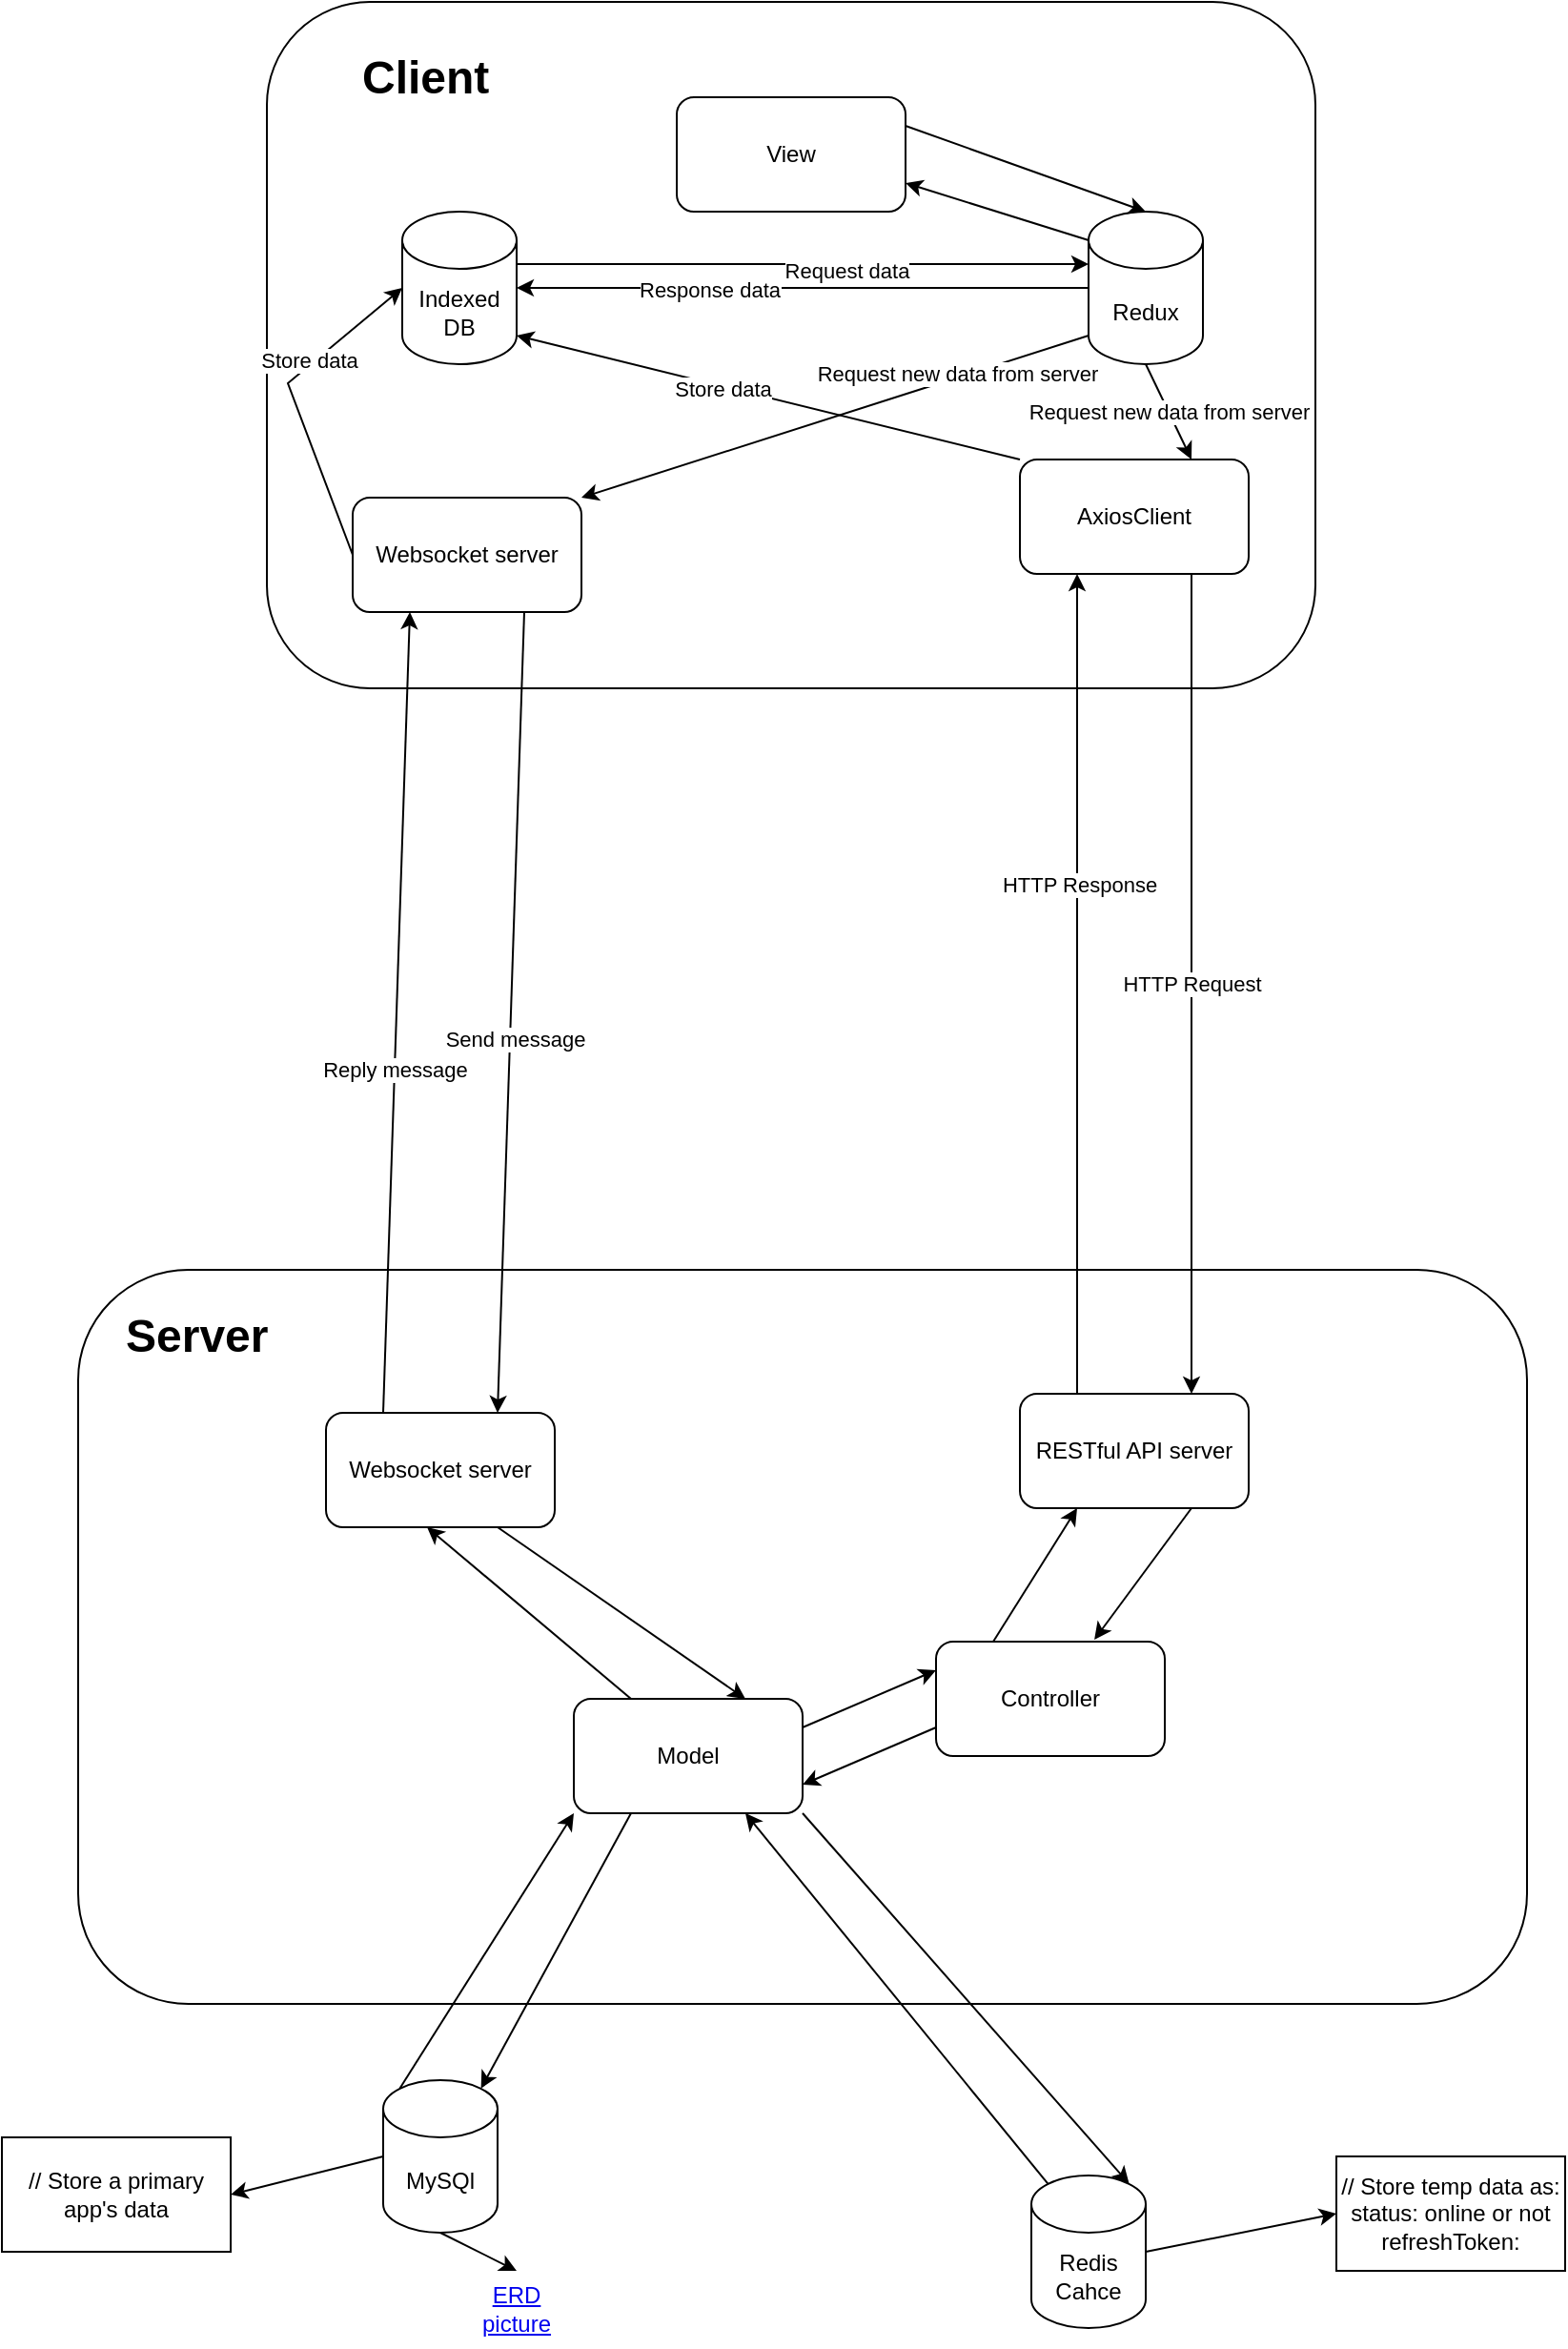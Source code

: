 <mxfile version="20.3.0" type="github">
  <diagram id="a7nS-2-eTZw8AXvaWi5-" name="Page-1">
    <mxGraphModel dx="1422" dy="1961" grid="1" gridSize="10" guides="1" tooltips="1" connect="1" arrows="1" fold="1" page="1" pageScale="1" pageWidth="827" pageHeight="1169" math="0" shadow="0">
      <root>
        <mxCell id="0" />
        <mxCell id="1" parent="0" />
        <mxCell id="jw04TF_Y39lqMl5QUkGy-3" value="MySQl" style="shape=cylinder3;whiteSpace=wrap;html=1;boundedLbl=1;backgroundOutline=1;size=15;" vertex="1" parent="1">
          <mxGeometry x="200" y="1010" width="60" height="80" as="geometry" />
        </mxCell>
        <mxCell id="jw04TF_Y39lqMl5QUkGy-4" value="Redis&lt;br&gt;Cahce" style="shape=cylinder3;whiteSpace=wrap;html=1;boundedLbl=1;backgroundOutline=1;size=15;" vertex="1" parent="1">
          <mxGeometry x="540" y="1060" width="60" height="80" as="geometry" />
        </mxCell>
        <mxCell id="jw04TF_Y39lqMl5QUkGy-9" value="// Store temp data as:&lt;br&gt;status: online or not&lt;br&gt;refreshToken:" style="rounded=0;whiteSpace=wrap;html=1;" vertex="1" parent="1">
          <mxGeometry x="700" y="1050" width="120" height="60" as="geometry" />
        </mxCell>
        <mxCell id="jw04TF_Y39lqMl5QUkGy-10" value="" style="endArrow=classic;html=1;rounded=0;entryX=0;entryY=0.5;entryDx=0;entryDy=0;exitX=1;exitY=0.5;exitDx=0;exitDy=0;exitPerimeter=0;" edge="1" parent="1" source="jw04TF_Y39lqMl5QUkGy-4" target="jw04TF_Y39lqMl5QUkGy-9">
          <mxGeometry width="50" height="50" relative="1" as="geometry">
            <mxPoint x="570" y="820" as="sourcePoint" />
            <mxPoint x="440" y="640" as="targetPoint" />
          </mxGeometry>
        </mxCell>
        <mxCell id="jw04TF_Y39lqMl5QUkGy-11" value="// Store a primary app&#39;s data" style="rounded=0;whiteSpace=wrap;html=1;" vertex="1" parent="1">
          <mxGeometry y="1040" width="120" height="60" as="geometry" />
        </mxCell>
        <mxCell id="jw04TF_Y39lqMl5QUkGy-12" value="" style="endArrow=classic;html=1;rounded=0;exitX=0;exitY=0.5;exitDx=0;exitDy=0;exitPerimeter=0;entryX=1;entryY=0.5;entryDx=0;entryDy=0;" edge="1" parent="1" source="jw04TF_Y39lqMl5QUkGy-3" target="jw04TF_Y39lqMl5QUkGy-11">
          <mxGeometry width="50" height="50" relative="1" as="geometry">
            <mxPoint x="390" y="690" as="sourcePoint" />
            <mxPoint x="440" y="640" as="targetPoint" />
          </mxGeometry>
        </mxCell>
        <mxCell id="jw04TF_Y39lqMl5QUkGy-14" value="" style="endArrow=classic;html=1;rounded=0;exitX=0.5;exitY=1;exitDx=0;exitDy=0;exitPerimeter=0;entryX=0.5;entryY=0;entryDx=0;entryDy=0;" edge="1" parent="1" source="jw04TF_Y39lqMl5QUkGy-3" target="jw04TF_Y39lqMl5QUkGy-17">
          <mxGeometry width="50" height="50" relative="1" as="geometry">
            <mxPoint x="390" y="890" as="sourcePoint" />
            <mxPoint x="320" y="920" as="targetPoint" />
          </mxGeometry>
        </mxCell>
        <UserObject label="ERD picture&lt;br&gt;" link="https://github.com/Caophuoclong/chatapp/blob/master/Screenshot from 2022-10-15 14-58-32.png" id="jw04TF_Y39lqMl5QUkGy-17">
          <mxCell style="text;html=1;strokeColor=none;fillColor=none;whiteSpace=wrap;align=center;verticalAlign=middle;fontColor=#0000EE;fontStyle=4;" vertex="1" parent="1">
            <mxGeometry x="240" y="1110" width="60" height="40" as="geometry" />
          </mxCell>
        </UserObject>
        <mxCell id="jw04TF_Y39lqMl5QUkGy-18" value="" style="rounded=1;whiteSpace=wrap;html=1;" vertex="1" parent="1">
          <mxGeometry x="139" y="-80" width="550" height="360" as="geometry" />
        </mxCell>
        <mxCell id="jw04TF_Y39lqMl5QUkGy-19" value="Redux" style="shape=cylinder3;whiteSpace=wrap;html=1;boundedLbl=1;backgroundOutline=1;size=15;" vertex="1" parent="1">
          <mxGeometry x="570" y="30" width="60" height="80" as="geometry" />
        </mxCell>
        <mxCell id="jw04TF_Y39lqMl5QUkGy-20" value="&lt;h1&gt;Client&lt;/h1&gt;" style="text;html=1;strokeColor=none;fillColor=none;spacing=5;spacingTop=-20;whiteSpace=wrap;overflow=hidden;rounded=0;" vertex="1" parent="1">
          <mxGeometry x="184" y="-60" width="86" height="40" as="geometry" />
        </mxCell>
        <mxCell id="jw04TF_Y39lqMl5QUkGy-21" value="View" style="rounded=1;whiteSpace=wrap;html=1;" vertex="1" parent="1">
          <mxGeometry x="354" y="-30" width="120" height="60" as="geometry" />
        </mxCell>
        <mxCell id="jw04TF_Y39lqMl5QUkGy-22" value="Indexed&lt;br&gt;DB" style="shape=cylinder3;whiteSpace=wrap;html=1;boundedLbl=1;backgroundOutline=1;size=15;" vertex="1" parent="1">
          <mxGeometry x="210" y="30" width="60" height="80" as="geometry" />
        </mxCell>
        <mxCell id="jw04TF_Y39lqMl5QUkGy-23" value="AxiosClient" style="rounded=1;whiteSpace=wrap;html=1;" vertex="1" parent="1">
          <mxGeometry x="534" y="160" width="120" height="60" as="geometry" />
        </mxCell>
        <mxCell id="jw04TF_Y39lqMl5QUkGy-30" value="Websocket server" style="rounded=1;whiteSpace=wrap;html=1;" vertex="1" parent="1">
          <mxGeometry x="184" y="180" width="120" height="60" as="geometry" />
        </mxCell>
        <mxCell id="jw04TF_Y39lqMl5QUkGy-55" value="" style="rounded=1;whiteSpace=wrap;html=1;" vertex="1" parent="1">
          <mxGeometry x="40" y="585" width="760" height="385" as="geometry" />
        </mxCell>
        <mxCell id="jw04TF_Y39lqMl5QUkGy-56" value="RESTful API server" style="rounded=1;whiteSpace=wrap;html=1;" vertex="1" parent="1">
          <mxGeometry x="534" y="650" width="120" height="60" as="geometry" />
        </mxCell>
        <mxCell id="jw04TF_Y39lqMl5QUkGy-57" value="&lt;h1&gt;Server&lt;/h1&gt;" style="text;html=1;strokeColor=none;fillColor=none;spacing=5;spacingTop=-20;whiteSpace=wrap;overflow=hidden;rounded=0;" vertex="1" parent="1">
          <mxGeometry x="60" y="600" width="90" height="30" as="geometry" />
        </mxCell>
        <mxCell id="jw04TF_Y39lqMl5QUkGy-58" value="Websocket server" style="rounded=1;whiteSpace=wrap;html=1;" vertex="1" parent="1">
          <mxGeometry x="170" y="660" width="120" height="60" as="geometry" />
        </mxCell>
        <mxCell id="jw04TF_Y39lqMl5QUkGy-59" value="Controller" style="rounded=1;whiteSpace=wrap;html=1;" vertex="1" parent="1">
          <mxGeometry x="490" y="780" width="120" height="60" as="geometry" />
        </mxCell>
        <mxCell id="jw04TF_Y39lqMl5QUkGy-60" value="Model" style="rounded=1;whiteSpace=wrap;html=1;" vertex="1" parent="1">
          <mxGeometry x="300" y="810" width="120" height="60" as="geometry" />
        </mxCell>
        <mxCell id="jw04TF_Y39lqMl5QUkGy-61" value="" style="endArrow=classic;html=1;rounded=0;exitX=0.75;exitY=1;exitDx=0;exitDy=0;entryX=0.75;entryY=0;entryDx=0;entryDy=0;" edge="1" parent="1" source="jw04TF_Y39lqMl5QUkGy-30" target="jw04TF_Y39lqMl5QUkGy-58">
          <mxGeometry width="50" height="50" relative="1" as="geometry">
            <mxPoint x="390" y="790" as="sourcePoint" />
            <mxPoint x="440" y="740" as="targetPoint" />
          </mxGeometry>
        </mxCell>
        <mxCell id="jw04TF_Y39lqMl5QUkGy-66" value="Send message" style="edgeLabel;html=1;align=center;verticalAlign=middle;resizable=0;points=[];" vertex="1" connectable="0" parent="jw04TF_Y39lqMl5QUkGy-61">
          <mxGeometry x="0.064" y="2" relative="1" as="geometry">
            <mxPoint as="offset" />
          </mxGeometry>
        </mxCell>
        <mxCell id="jw04TF_Y39lqMl5QUkGy-62" value="" style="endArrow=classic;html=1;rounded=0;exitX=0.25;exitY=0;exitDx=0;exitDy=0;entryX=0.25;entryY=1;entryDx=0;entryDy=0;" edge="1" parent="1" source="jw04TF_Y39lqMl5QUkGy-58" target="jw04TF_Y39lqMl5QUkGy-30">
          <mxGeometry width="50" height="50" relative="1" as="geometry">
            <mxPoint x="390" y="580" as="sourcePoint" />
            <mxPoint x="440" y="530" as="targetPoint" />
          </mxGeometry>
        </mxCell>
        <mxCell id="jw04TF_Y39lqMl5QUkGy-67" value="Reply message" style="edgeLabel;html=1;align=center;verticalAlign=middle;resizable=0;points=[];" vertex="1" connectable="0" parent="jw04TF_Y39lqMl5QUkGy-62">
          <mxGeometry x="-0.141" relative="1" as="geometry">
            <mxPoint as="offset" />
          </mxGeometry>
        </mxCell>
        <mxCell id="jw04TF_Y39lqMl5QUkGy-63" value="HTTP Request" style="endArrow=classic;html=1;rounded=0;entryX=0.75;entryY=0;entryDx=0;entryDy=0;exitX=0.75;exitY=1;exitDx=0;exitDy=0;" edge="1" parent="1" source="jw04TF_Y39lqMl5QUkGy-23" target="jw04TF_Y39lqMl5QUkGy-56">
          <mxGeometry width="50" height="50" relative="1" as="geometry">
            <mxPoint x="390" y="580" as="sourcePoint" />
            <mxPoint x="440" y="530" as="targetPoint" />
          </mxGeometry>
        </mxCell>
        <mxCell id="jw04TF_Y39lqMl5QUkGy-64" value="" style="endArrow=classic;html=1;rounded=0;exitX=0.25;exitY=0;exitDx=0;exitDy=0;entryX=0.25;entryY=1;entryDx=0;entryDy=0;" edge="1" parent="1" source="jw04TF_Y39lqMl5QUkGy-56" target="jw04TF_Y39lqMl5QUkGy-23">
          <mxGeometry width="50" height="50" relative="1" as="geometry">
            <mxPoint x="390" y="500" as="sourcePoint" />
            <mxPoint x="440" y="450" as="targetPoint" />
          </mxGeometry>
        </mxCell>
        <mxCell id="jw04TF_Y39lqMl5QUkGy-65" value="HTTP Response" style="edgeLabel;html=1;align=center;verticalAlign=middle;resizable=0;points=[];" vertex="1" connectable="0" parent="jw04TF_Y39lqMl5QUkGy-64">
          <mxGeometry x="0.242" y="-1" relative="1" as="geometry">
            <mxPoint as="offset" />
          </mxGeometry>
        </mxCell>
        <mxCell id="jw04TF_Y39lqMl5QUkGy-68" value="" style="endArrow=classic;html=1;rounded=0;entryX=0.25;entryY=1;entryDx=0;entryDy=0;exitX=0.25;exitY=0;exitDx=0;exitDy=0;" edge="1" parent="1" source="jw04TF_Y39lqMl5QUkGy-59" target="jw04TF_Y39lqMl5QUkGy-56">
          <mxGeometry width="50" height="50" relative="1" as="geometry">
            <mxPoint x="390" y="830" as="sourcePoint" />
            <mxPoint x="440" y="780" as="targetPoint" />
          </mxGeometry>
        </mxCell>
        <mxCell id="jw04TF_Y39lqMl5QUkGy-69" value="" style="endArrow=classic;html=1;rounded=0;entryX=0.692;entryY=-0.017;entryDx=0;entryDy=0;entryPerimeter=0;exitX=0.75;exitY=1;exitDx=0;exitDy=0;" edge="1" parent="1" source="jw04TF_Y39lqMl5QUkGy-56" target="jw04TF_Y39lqMl5QUkGy-59">
          <mxGeometry width="50" height="50" relative="1" as="geometry">
            <mxPoint x="390" y="830" as="sourcePoint" />
            <mxPoint x="440" y="780" as="targetPoint" />
          </mxGeometry>
        </mxCell>
        <mxCell id="jw04TF_Y39lqMl5QUkGy-70" value="" style="endArrow=classic;html=1;rounded=0;exitX=0.145;exitY=0;exitDx=0;exitDy=4.35;exitPerimeter=0;entryX=0;entryY=1;entryDx=0;entryDy=0;" edge="1" parent="1" source="jw04TF_Y39lqMl5QUkGy-3" target="jw04TF_Y39lqMl5QUkGy-60">
          <mxGeometry width="50" height="50" relative="1" as="geometry">
            <mxPoint x="390" y="830" as="sourcePoint" />
            <mxPoint x="440" y="780" as="targetPoint" />
          </mxGeometry>
        </mxCell>
        <mxCell id="jw04TF_Y39lqMl5QUkGy-71" value="" style="endArrow=classic;html=1;rounded=0;entryX=0.855;entryY=0;entryDx=0;entryDy=4.35;entryPerimeter=0;exitX=0.25;exitY=1;exitDx=0;exitDy=0;" edge="1" parent="1" source="jw04TF_Y39lqMl5QUkGy-60" target="jw04TF_Y39lqMl5QUkGy-3">
          <mxGeometry width="50" height="50" relative="1" as="geometry">
            <mxPoint x="390" y="830" as="sourcePoint" />
            <mxPoint x="440" y="780" as="targetPoint" />
          </mxGeometry>
        </mxCell>
        <mxCell id="jw04TF_Y39lqMl5QUkGy-72" value="" style="endArrow=classic;html=1;rounded=0;exitX=1;exitY=1;exitDx=0;exitDy=0;entryX=0.855;entryY=0;entryDx=0;entryDy=4.35;entryPerimeter=0;" edge="1" parent="1" source="jw04TF_Y39lqMl5QUkGy-60" target="jw04TF_Y39lqMl5QUkGy-4">
          <mxGeometry width="50" height="50" relative="1" as="geometry">
            <mxPoint x="390" y="830" as="sourcePoint" />
            <mxPoint x="440" y="780" as="targetPoint" />
          </mxGeometry>
        </mxCell>
        <mxCell id="jw04TF_Y39lqMl5QUkGy-73" value="" style="endArrow=classic;html=1;rounded=0;exitX=0.145;exitY=0;exitDx=0;exitDy=4.35;exitPerimeter=0;entryX=0.75;entryY=1;entryDx=0;entryDy=0;" edge="1" parent="1" source="jw04TF_Y39lqMl5QUkGy-4" target="jw04TF_Y39lqMl5QUkGy-60">
          <mxGeometry width="50" height="50" relative="1" as="geometry">
            <mxPoint x="390" y="830" as="sourcePoint" />
            <mxPoint x="440" y="780" as="targetPoint" />
          </mxGeometry>
        </mxCell>
        <mxCell id="jw04TF_Y39lqMl5QUkGy-74" value="" style="endArrow=classic;html=1;rounded=0;exitX=0.75;exitY=1;exitDx=0;exitDy=0;entryX=0.75;entryY=0;entryDx=0;entryDy=0;" edge="1" parent="1" source="jw04TF_Y39lqMl5QUkGy-58" target="jw04TF_Y39lqMl5QUkGy-60">
          <mxGeometry width="50" height="50" relative="1" as="geometry">
            <mxPoint x="390" y="830" as="sourcePoint" />
            <mxPoint x="440" y="780" as="targetPoint" />
          </mxGeometry>
        </mxCell>
        <mxCell id="jw04TF_Y39lqMl5QUkGy-75" value="" style="endArrow=classic;html=1;rounded=0;exitX=0.25;exitY=0;exitDx=0;exitDy=0;entryX=0.442;entryY=1;entryDx=0;entryDy=0;entryPerimeter=0;" edge="1" parent="1" source="jw04TF_Y39lqMl5QUkGy-60" target="jw04TF_Y39lqMl5QUkGy-58">
          <mxGeometry width="50" height="50" relative="1" as="geometry">
            <mxPoint x="390" y="830" as="sourcePoint" />
            <mxPoint x="440" y="780" as="targetPoint" />
          </mxGeometry>
        </mxCell>
        <mxCell id="jw04TF_Y39lqMl5QUkGy-76" value="" style="endArrow=classic;html=1;rounded=0;entryX=0;entryY=0.25;entryDx=0;entryDy=0;exitX=1;exitY=0.25;exitDx=0;exitDy=0;" edge="1" parent="1" source="jw04TF_Y39lqMl5QUkGy-60" target="jw04TF_Y39lqMl5QUkGy-59">
          <mxGeometry width="50" height="50" relative="1" as="geometry">
            <mxPoint x="390" y="830" as="sourcePoint" />
            <mxPoint x="440" y="780" as="targetPoint" />
          </mxGeometry>
        </mxCell>
        <mxCell id="jw04TF_Y39lqMl5QUkGy-77" value="" style="endArrow=classic;html=1;rounded=0;entryX=1;entryY=0.75;entryDx=0;entryDy=0;exitX=0;exitY=0.75;exitDx=0;exitDy=0;" edge="1" parent="1" source="jw04TF_Y39lqMl5QUkGy-59" target="jw04TF_Y39lqMl5QUkGy-60">
          <mxGeometry width="50" height="50" relative="1" as="geometry">
            <mxPoint x="390" y="830" as="sourcePoint" />
            <mxPoint x="440" y="780" as="targetPoint" />
          </mxGeometry>
        </mxCell>
        <mxCell id="jw04TF_Y39lqMl5QUkGy-78" value="" style="endArrow=classic;html=1;rounded=0;exitX=1;exitY=0;exitDx=0;exitDy=27.5;exitPerimeter=0;entryX=0;entryY=0;entryDx=0;entryDy=27.5;entryPerimeter=0;" edge="1" parent="1" source="jw04TF_Y39lqMl5QUkGy-22" target="jw04TF_Y39lqMl5QUkGy-19">
          <mxGeometry width="50" height="50" relative="1" as="geometry">
            <mxPoint x="390" y="320" as="sourcePoint" />
            <mxPoint x="440" y="270" as="targetPoint" />
          </mxGeometry>
        </mxCell>
        <mxCell id="jw04TF_Y39lqMl5QUkGy-91" value="Request data" style="edgeLabel;html=1;align=center;verticalAlign=middle;resizable=0;points=[];" vertex="1" connectable="0" parent="jw04TF_Y39lqMl5QUkGy-78">
          <mxGeometry x="0.153" y="-2" relative="1" as="geometry">
            <mxPoint y="1" as="offset" />
          </mxGeometry>
        </mxCell>
        <mxCell id="jw04TF_Y39lqMl5QUkGy-81" value="" style="endArrow=classic;html=1;rounded=0;entryX=0;entryY=0.5;entryDx=0;entryDy=0;entryPerimeter=0;exitX=0;exitY=0.5;exitDx=0;exitDy=0;" edge="1" parent="1" source="jw04TF_Y39lqMl5QUkGy-30" target="jw04TF_Y39lqMl5QUkGy-22">
          <mxGeometry width="50" height="50" relative="1" as="geometry">
            <mxPoint x="390" y="320" as="sourcePoint" />
            <mxPoint x="440" y="270" as="targetPoint" />
            <Array as="points">
              <mxPoint x="150" y="120" />
            </Array>
          </mxGeometry>
        </mxCell>
        <mxCell id="jw04TF_Y39lqMl5QUkGy-90" value="Store data" style="edgeLabel;html=1;align=center;verticalAlign=middle;resizable=0;points=[];" vertex="1" connectable="0" parent="jw04TF_Y39lqMl5QUkGy-81">
          <mxGeometry x="0.289" y="2" relative="1" as="geometry">
            <mxPoint as="offset" />
          </mxGeometry>
        </mxCell>
        <mxCell id="jw04TF_Y39lqMl5QUkGy-83" value="" style="endArrow=classic;html=1;rounded=0;entryX=1;entryY=0.75;entryDx=0;entryDy=0;exitX=0;exitY=0;exitDx=0;exitDy=15;exitPerimeter=0;" edge="1" parent="1" source="jw04TF_Y39lqMl5QUkGy-19" target="jw04TF_Y39lqMl5QUkGy-21">
          <mxGeometry width="50" height="50" relative="1" as="geometry">
            <mxPoint x="390" y="320" as="sourcePoint" />
            <mxPoint x="440" y="270" as="targetPoint" />
          </mxGeometry>
        </mxCell>
        <mxCell id="jw04TF_Y39lqMl5QUkGy-84" value="" style="endArrow=classic;html=1;rounded=0;entryX=1;entryY=1;entryDx=0;entryDy=-15;entryPerimeter=0;exitX=0;exitY=0;exitDx=0;exitDy=0;" edge="1" parent="1" source="jw04TF_Y39lqMl5QUkGy-23" target="jw04TF_Y39lqMl5QUkGy-22">
          <mxGeometry width="50" height="50" relative="1" as="geometry">
            <mxPoint x="390" y="320" as="sourcePoint" />
            <mxPoint x="440" y="270" as="targetPoint" />
          </mxGeometry>
        </mxCell>
        <mxCell id="jw04TF_Y39lqMl5QUkGy-89" value="Store data" style="edgeLabel;html=1;align=center;verticalAlign=middle;resizable=0;points=[];" vertex="1" connectable="0" parent="jw04TF_Y39lqMl5QUkGy-84">
          <mxGeometry x="0.179" y="1" relative="1" as="geometry">
            <mxPoint as="offset" />
          </mxGeometry>
        </mxCell>
        <mxCell id="jw04TF_Y39lqMl5QUkGy-85" value="" style="endArrow=classic;html=1;rounded=0;entryX=0.5;entryY=0;entryDx=0;entryDy=0;entryPerimeter=0;exitX=1;exitY=0.25;exitDx=0;exitDy=0;" edge="1" parent="1" source="jw04TF_Y39lqMl5QUkGy-21" target="jw04TF_Y39lqMl5QUkGy-19">
          <mxGeometry width="50" height="50" relative="1" as="geometry">
            <mxPoint x="390" y="320" as="sourcePoint" />
            <mxPoint x="440" y="270" as="targetPoint" />
          </mxGeometry>
        </mxCell>
        <mxCell id="jw04TF_Y39lqMl5QUkGy-86" value="Request new data from server" style="endArrow=classic;html=1;rounded=0;entryX=0.75;entryY=0;entryDx=0;entryDy=0;exitX=0.5;exitY=1;exitDx=0;exitDy=0;exitPerimeter=0;" edge="1" parent="1" source="jw04TF_Y39lqMl5QUkGy-19" target="jw04TF_Y39lqMl5QUkGy-23">
          <mxGeometry width="50" height="50" relative="1" as="geometry">
            <mxPoint x="390" y="320" as="sourcePoint" />
            <mxPoint x="440" y="270" as="targetPoint" />
          </mxGeometry>
        </mxCell>
        <mxCell id="jw04TF_Y39lqMl5QUkGy-87" value="" style="endArrow=classic;html=1;rounded=0;entryX=1;entryY=0;entryDx=0;entryDy=0;exitX=0;exitY=1;exitDx=0;exitDy=-15;exitPerimeter=0;" edge="1" parent="1" source="jw04TF_Y39lqMl5QUkGy-19" target="jw04TF_Y39lqMl5QUkGy-30">
          <mxGeometry width="50" height="50" relative="1" as="geometry">
            <mxPoint x="390" y="320" as="sourcePoint" />
            <mxPoint x="440" y="270" as="targetPoint" />
          </mxGeometry>
        </mxCell>
        <mxCell id="jw04TF_Y39lqMl5QUkGy-93" value="Request new data from server" style="edgeLabel;html=1;align=center;verticalAlign=middle;resizable=0;points=[];" vertex="1" connectable="0" parent="jw04TF_Y39lqMl5QUkGy-87">
          <mxGeometry x="-0.479" y="-2" relative="1" as="geometry">
            <mxPoint as="offset" />
          </mxGeometry>
        </mxCell>
        <mxCell id="jw04TF_Y39lqMl5QUkGy-88" value="" style="endArrow=classic;html=1;rounded=0;entryX=1;entryY=0.5;entryDx=0;entryDy=0;entryPerimeter=0;exitX=0;exitY=0.5;exitDx=0;exitDy=0;exitPerimeter=0;" edge="1" parent="1" source="jw04TF_Y39lqMl5QUkGy-19" target="jw04TF_Y39lqMl5QUkGy-22">
          <mxGeometry width="50" height="50" relative="1" as="geometry">
            <mxPoint x="390" y="250" as="sourcePoint" />
            <mxPoint x="440" y="200" as="targetPoint" />
          </mxGeometry>
        </mxCell>
        <mxCell id="jw04TF_Y39lqMl5QUkGy-92" value="Response data" style="edgeLabel;html=1;align=center;verticalAlign=middle;resizable=0;points=[];" vertex="1" connectable="0" parent="jw04TF_Y39lqMl5QUkGy-88">
          <mxGeometry x="0.327" y="1" relative="1" as="geometry">
            <mxPoint as="offset" />
          </mxGeometry>
        </mxCell>
      </root>
    </mxGraphModel>
  </diagram>
</mxfile>
